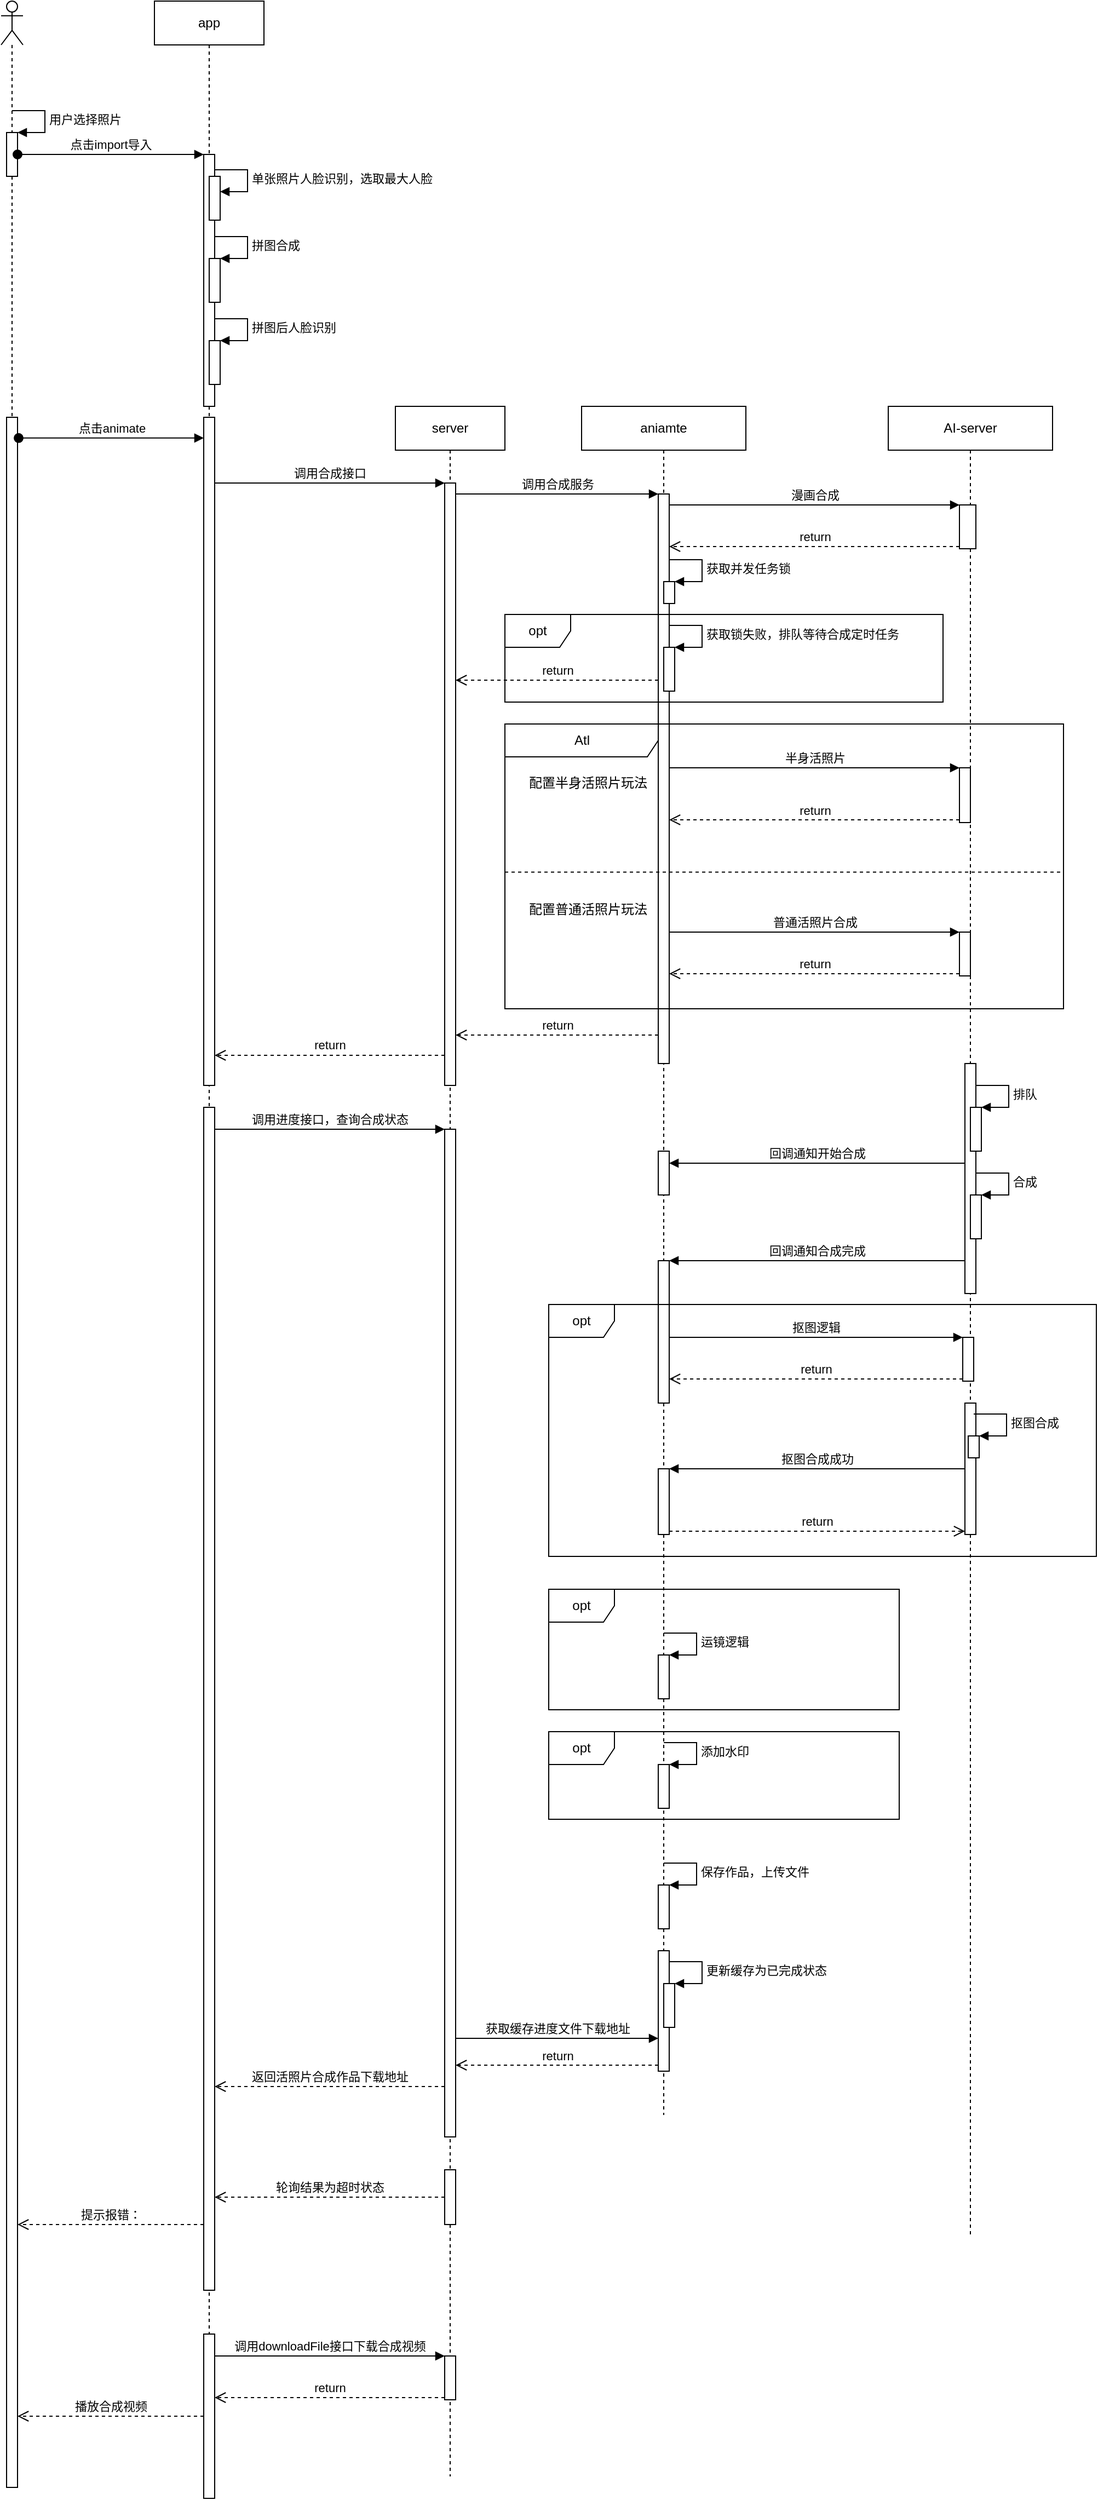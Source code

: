 <mxfile version="20.2.4" type="github">
  <diagram id="kgpKYQtTHZ0yAKxKKP6v" name="Page-1">
    <mxGraphModel dx="1166" dy="1574" grid="1" gridSize="10" guides="1" tooltips="1" connect="1" arrows="1" fold="1" page="1" pageScale="1" pageWidth="850" pageHeight="1100" math="0" shadow="0">
      <root>
        <mxCell id="0" />
        <mxCell id="1" parent="0" />
        <mxCell id="u79UOQJMdPNoBrVsTCho-1" value="app" style="shape=umlLifeline;perimeter=lifelinePerimeter;whiteSpace=wrap;html=1;container=1;collapsible=0;recursiveResize=0;outlineConnect=0;" parent="1" vertex="1">
          <mxGeometry x="170" y="-300" width="100" height="2260" as="geometry" />
        </mxCell>
        <mxCell id="u79UOQJMdPNoBrVsTCho-40" value="" style="html=1;points=[];perimeter=orthogonalPerimeter;" parent="u79UOQJMdPNoBrVsTCho-1" vertex="1">
          <mxGeometry x="45" y="380" width="10" height="610" as="geometry" />
        </mxCell>
        <mxCell id="u79UOQJMdPNoBrVsTCho-110" value="" style="html=1;points=[];perimeter=orthogonalPerimeter;" parent="u79UOQJMdPNoBrVsTCho-1" vertex="1">
          <mxGeometry x="45" y="1010" width="10" height="1080" as="geometry" />
        </mxCell>
        <mxCell id="5A6tOy5ZmiSLIlXqqt9k-7" value="" style="html=1;points=[];perimeter=orthogonalPerimeter;" vertex="1" parent="u79UOQJMdPNoBrVsTCho-1">
          <mxGeometry x="45" y="140" width="10" height="230" as="geometry" />
        </mxCell>
        <mxCell id="5A6tOy5ZmiSLIlXqqt9k-9" value="" style="html=1;points=[];perimeter=orthogonalPerimeter;" vertex="1" parent="u79UOQJMdPNoBrVsTCho-1">
          <mxGeometry x="50" y="160" width="10" height="40" as="geometry" />
        </mxCell>
        <mxCell id="5A6tOy5ZmiSLIlXqqt9k-10" value="单张照片人脸识别，选取最大人脸" style="edgeStyle=orthogonalEdgeStyle;html=1;align=left;spacingLeft=2;endArrow=block;rounded=0;entryX=1;entryY=0;" edge="1" parent="u79UOQJMdPNoBrVsTCho-1">
          <mxGeometry relative="1" as="geometry">
            <mxPoint x="55" y="154" as="sourcePoint" />
            <Array as="points">
              <mxPoint x="85" y="154" />
            </Array>
            <mxPoint x="60" y="174" as="targetPoint" />
          </mxGeometry>
        </mxCell>
        <mxCell id="5A6tOy5ZmiSLIlXqqt9k-22" value="" style="html=1;points=[];perimeter=orthogonalPerimeter;" vertex="1" parent="u79UOQJMdPNoBrVsTCho-1">
          <mxGeometry x="45" y="2130" width="10" height="150" as="geometry" />
        </mxCell>
        <mxCell id="5A6tOy5ZmiSLIlXqqt9k-24" value="" style="html=1;points=[];perimeter=orthogonalPerimeter;" vertex="1" parent="u79UOQJMdPNoBrVsTCho-1">
          <mxGeometry x="50" y="235" width="10" height="40" as="geometry" />
        </mxCell>
        <mxCell id="5A6tOy5ZmiSLIlXqqt9k-25" value="拼图合成" style="edgeStyle=orthogonalEdgeStyle;html=1;align=left;spacingLeft=2;endArrow=block;rounded=0;entryX=1;entryY=0;" edge="1" target="5A6tOy5ZmiSLIlXqqt9k-24" parent="u79UOQJMdPNoBrVsTCho-1">
          <mxGeometry relative="1" as="geometry">
            <mxPoint x="55" y="215" as="sourcePoint" />
            <Array as="points">
              <mxPoint x="85" y="215" />
            </Array>
          </mxGeometry>
        </mxCell>
        <mxCell id="5A6tOy5ZmiSLIlXqqt9k-26" value="" style="html=1;points=[];perimeter=orthogonalPerimeter;" vertex="1" parent="u79UOQJMdPNoBrVsTCho-1">
          <mxGeometry x="50" y="310" width="10" height="40" as="geometry" />
        </mxCell>
        <mxCell id="5A6tOy5ZmiSLIlXqqt9k-27" value="拼图后人脸识别" style="edgeStyle=orthogonalEdgeStyle;html=1;align=left;spacingLeft=2;endArrow=block;rounded=0;entryX=1;entryY=0;" edge="1" target="5A6tOy5ZmiSLIlXqqt9k-26" parent="u79UOQJMdPNoBrVsTCho-1">
          <mxGeometry relative="1" as="geometry">
            <mxPoint x="55" y="290" as="sourcePoint" />
            <Array as="points">
              <mxPoint x="85" y="290" />
            </Array>
          </mxGeometry>
        </mxCell>
        <mxCell id="u79UOQJMdPNoBrVsTCho-8" value="server" style="shape=umlLifeline;perimeter=lifelinePerimeter;whiteSpace=wrap;html=1;container=1;collapsible=0;recursiveResize=0;outlineConnect=0;" parent="1" vertex="1">
          <mxGeometry x="390" y="70" width="100" height="1890" as="geometry" />
        </mxCell>
        <mxCell id="u79UOQJMdPNoBrVsTCho-42" value="" style="html=1;points=[];perimeter=orthogonalPerimeter;" parent="u79UOQJMdPNoBrVsTCho-8" vertex="1">
          <mxGeometry x="45" y="70" width="10" height="550" as="geometry" />
        </mxCell>
        <mxCell id="u79UOQJMdPNoBrVsTCho-111" value="" style="html=1;points=[];perimeter=orthogonalPerimeter;" parent="u79UOQJMdPNoBrVsTCho-8" vertex="1">
          <mxGeometry x="45" y="660" width="10" height="920" as="geometry" />
        </mxCell>
        <mxCell id="5A6tOy5ZmiSLIlXqqt9k-19" value="" style="html=1;points=[];perimeter=orthogonalPerimeter;" vertex="1" parent="u79UOQJMdPNoBrVsTCho-8">
          <mxGeometry x="45" y="1780" width="10" height="40" as="geometry" />
        </mxCell>
        <mxCell id="5A6tOy5ZmiSLIlXqqt9k-28" value="" style="html=1;points=[];perimeter=orthogonalPerimeter;" vertex="1" parent="u79UOQJMdPNoBrVsTCho-8">
          <mxGeometry x="45" y="1610" width="10" height="50" as="geometry" />
        </mxCell>
        <mxCell id="u79UOQJMdPNoBrVsTCho-12" value="aniamte" style="shape=umlLifeline;perimeter=lifelinePerimeter;whiteSpace=wrap;html=1;container=1;collapsible=0;recursiveResize=0;outlineConnect=0;" parent="1" vertex="1">
          <mxGeometry x="560" y="70" width="150" height="1560" as="geometry" />
        </mxCell>
        <mxCell id="u79UOQJMdPNoBrVsTCho-48" value="" style="html=1;points=[];perimeter=orthogonalPerimeter;" parent="u79UOQJMdPNoBrVsTCho-12" vertex="1">
          <mxGeometry x="70" y="80" width="10" height="520" as="geometry" />
        </mxCell>
        <mxCell id="u79UOQJMdPNoBrVsTCho-124" value="" style="html=1;points=[];perimeter=orthogonalPerimeter;" parent="u79UOQJMdPNoBrVsTCho-12" vertex="1">
          <mxGeometry x="70" y="680" width="10" height="40" as="geometry" />
        </mxCell>
        <mxCell id="u79UOQJMdPNoBrVsTCho-132" value="" style="html=1;points=[];perimeter=orthogonalPerimeter;" parent="u79UOQJMdPNoBrVsTCho-12" vertex="1">
          <mxGeometry x="70" y="780" width="10" height="130" as="geometry" />
        </mxCell>
        <mxCell id="u79UOQJMdPNoBrVsTCho-137" value="" style="html=1;points=[];perimeter=orthogonalPerimeter;" parent="u79UOQJMdPNoBrVsTCho-12" vertex="1">
          <mxGeometry x="75" y="160" width="10" height="20" as="geometry" />
        </mxCell>
        <mxCell id="u79UOQJMdPNoBrVsTCho-138" value="获取并发任务锁" style="edgeStyle=orthogonalEdgeStyle;html=1;align=left;spacingLeft=2;endArrow=block;rounded=0;entryX=1;entryY=0;" parent="u79UOQJMdPNoBrVsTCho-12" target="u79UOQJMdPNoBrVsTCho-137" edge="1">
          <mxGeometry relative="1" as="geometry">
            <mxPoint x="80" y="140" as="sourcePoint" />
            <Array as="points">
              <mxPoint x="110" y="140" />
            </Array>
          </mxGeometry>
        </mxCell>
        <mxCell id="u79UOQJMdPNoBrVsTCho-145" value="" style="html=1;points=[];perimeter=orthogonalPerimeter;" parent="u79UOQJMdPNoBrVsTCho-12" vertex="1">
          <mxGeometry x="75" y="220" width="10" height="40" as="geometry" />
        </mxCell>
        <mxCell id="u79UOQJMdPNoBrVsTCho-146" value="获取锁失败，排队等待合成定时任务" style="edgeStyle=orthogonalEdgeStyle;html=1;align=left;spacingLeft=2;endArrow=block;rounded=0;entryX=1;entryY=0;" parent="u79UOQJMdPNoBrVsTCho-12" target="u79UOQJMdPNoBrVsTCho-145" edge="1">
          <mxGeometry relative="1" as="geometry">
            <mxPoint x="80" y="200" as="sourcePoint" />
            <Array as="points">
              <mxPoint x="110" y="200" />
            </Array>
          </mxGeometry>
        </mxCell>
        <mxCell id="u79UOQJMdPNoBrVsTCho-163" value="" style="html=1;points=[];perimeter=orthogonalPerimeter;" parent="u79UOQJMdPNoBrVsTCho-12" vertex="1">
          <mxGeometry x="70" y="970" width="10" height="60" as="geometry" />
        </mxCell>
        <mxCell id="u79UOQJMdPNoBrVsTCho-176" value="" style="html=1;points=[];perimeter=orthogonalPerimeter;" parent="u79UOQJMdPNoBrVsTCho-12" vertex="1">
          <mxGeometry x="70" y="1140" width="10" height="40" as="geometry" />
        </mxCell>
        <mxCell id="u79UOQJMdPNoBrVsTCho-177" value="运镜逻辑" style="edgeStyle=orthogonalEdgeStyle;html=1;align=left;spacingLeft=2;endArrow=block;rounded=0;entryX=1;entryY=0;" parent="u79UOQJMdPNoBrVsTCho-12" target="u79UOQJMdPNoBrVsTCho-176" edge="1">
          <mxGeometry relative="1" as="geometry">
            <mxPoint x="75" y="1120" as="sourcePoint" />
            <Array as="points">
              <mxPoint x="105" y="1120" />
            </Array>
          </mxGeometry>
        </mxCell>
        <mxCell id="u79UOQJMdPNoBrVsTCho-178" value="" style="html=1;points=[];perimeter=orthogonalPerimeter;" parent="u79UOQJMdPNoBrVsTCho-12" vertex="1">
          <mxGeometry x="70" y="1240" width="10" height="40" as="geometry" />
        </mxCell>
        <mxCell id="u79UOQJMdPNoBrVsTCho-179" value="添加水印" style="edgeStyle=orthogonalEdgeStyle;html=1;align=left;spacingLeft=2;endArrow=block;rounded=0;entryX=1;entryY=0;" parent="u79UOQJMdPNoBrVsTCho-12" target="u79UOQJMdPNoBrVsTCho-178" edge="1">
          <mxGeometry relative="1" as="geometry">
            <mxPoint x="75" y="1220" as="sourcePoint" />
            <Array as="points">
              <mxPoint x="105" y="1220" />
            </Array>
          </mxGeometry>
        </mxCell>
        <mxCell id="u79UOQJMdPNoBrVsTCho-183" value="" style="html=1;points=[];perimeter=orthogonalPerimeter;" parent="u79UOQJMdPNoBrVsTCho-12" vertex="1">
          <mxGeometry x="70" y="1350" width="10" height="40" as="geometry" />
        </mxCell>
        <mxCell id="u79UOQJMdPNoBrVsTCho-184" value="保存作品，上传文件" style="edgeStyle=orthogonalEdgeStyle;html=1;align=left;spacingLeft=2;endArrow=block;rounded=0;entryX=1;entryY=0;" parent="u79UOQJMdPNoBrVsTCho-12" target="u79UOQJMdPNoBrVsTCho-183" edge="1">
          <mxGeometry relative="1" as="geometry">
            <mxPoint x="75" y="1330" as="sourcePoint" />
            <Array as="points">
              <mxPoint x="105" y="1330" />
            </Array>
          </mxGeometry>
        </mxCell>
        <mxCell id="u79UOQJMdPNoBrVsTCho-191" value="" style="html=1;points=[];perimeter=orthogonalPerimeter;" parent="u79UOQJMdPNoBrVsTCho-12" vertex="1">
          <mxGeometry x="70" y="1410" width="10" height="110" as="geometry" />
        </mxCell>
        <mxCell id="u79UOQJMdPNoBrVsTCho-196" value="" style="html=1;points=[];perimeter=orthogonalPerimeter;" parent="u79UOQJMdPNoBrVsTCho-12" vertex="1">
          <mxGeometry x="75" y="1440" width="10" height="40" as="geometry" />
        </mxCell>
        <mxCell id="u79UOQJMdPNoBrVsTCho-197" value="更新缓存为已完成状态" style="edgeStyle=orthogonalEdgeStyle;html=1;align=left;spacingLeft=2;endArrow=block;rounded=0;entryX=1;entryY=0;" parent="u79UOQJMdPNoBrVsTCho-12" target="u79UOQJMdPNoBrVsTCho-196" edge="1">
          <mxGeometry relative="1" as="geometry">
            <mxPoint x="80" y="1420" as="sourcePoint" />
            <Array as="points">
              <mxPoint x="110" y="1420" />
            </Array>
          </mxGeometry>
        </mxCell>
        <mxCell id="u79UOQJMdPNoBrVsTCho-25" value="" style="shape=umlLifeline;participant=umlActor;perimeter=lifelinePerimeter;whiteSpace=wrap;html=1;container=1;collapsible=0;recursiveResize=0;verticalAlign=top;spacingTop=36;outlineConnect=0;" parent="1" vertex="1">
          <mxGeometry x="30" y="-300" width="20" height="2270" as="geometry" />
        </mxCell>
        <mxCell id="u79UOQJMdPNoBrVsTCho-38" value="" style="html=1;points=[];perimeter=orthogonalPerimeter;" parent="u79UOQJMdPNoBrVsTCho-25" vertex="1">
          <mxGeometry x="5" y="380" width="10" height="1890" as="geometry" />
        </mxCell>
        <mxCell id="5A6tOy5ZmiSLIlXqqt9k-2" value="" style="html=1;points=[];perimeter=orthogonalPerimeter;" vertex="1" parent="u79UOQJMdPNoBrVsTCho-25">
          <mxGeometry x="5" y="120" width="10" height="40" as="geometry" />
        </mxCell>
        <mxCell id="5A6tOy5ZmiSLIlXqqt9k-3" value="用户选择照片" style="edgeStyle=orthogonalEdgeStyle;html=1;align=left;spacingLeft=2;endArrow=block;rounded=0;entryX=1;entryY=0;" edge="1" target="5A6tOy5ZmiSLIlXqqt9k-2" parent="u79UOQJMdPNoBrVsTCho-25">
          <mxGeometry relative="1" as="geometry">
            <mxPoint x="10" y="100" as="sourcePoint" />
            <Array as="points">
              <mxPoint x="40" y="100" />
            </Array>
          </mxGeometry>
        </mxCell>
        <mxCell id="u79UOQJMdPNoBrVsTCho-39" value="AI-server" style="shape=umlLifeline;perimeter=lifelinePerimeter;whiteSpace=wrap;html=1;container=1;collapsible=0;recursiveResize=0;outlineConnect=0;" parent="1" vertex="1">
          <mxGeometry x="840" y="70" width="150" height="1670" as="geometry" />
        </mxCell>
        <mxCell id="u79UOQJMdPNoBrVsTCho-58" value="" style="html=1;points=[];perimeter=orthogonalPerimeter;" parent="u79UOQJMdPNoBrVsTCho-39" vertex="1">
          <mxGeometry x="65" y="90" width="15" height="40" as="geometry" />
        </mxCell>
        <mxCell id="u79UOQJMdPNoBrVsTCho-80" value="" style="html=1;points=[];perimeter=orthogonalPerimeter;" parent="u79UOQJMdPNoBrVsTCho-39" vertex="1">
          <mxGeometry x="65" y="480" width="10" height="40" as="geometry" />
        </mxCell>
        <mxCell id="u79UOQJMdPNoBrVsTCho-98" value="" style="html=1;points=[];perimeter=orthogonalPerimeter;" parent="u79UOQJMdPNoBrVsTCho-39" vertex="1">
          <mxGeometry x="65" y="330" width="10" height="50" as="geometry" />
        </mxCell>
        <mxCell id="u79UOQJMdPNoBrVsTCho-103" value="Atl" style="shape=umlFrame;tabWidth=110;tabHeight=30;tabPosition=left;html=1;boundedLbl=1;labelInHeader=1;width=140;height=30;" parent="u79UOQJMdPNoBrVsTCho-39" vertex="1">
          <mxGeometry x="-350" y="290" width="510" height="260" as="geometry" />
        </mxCell>
        <mxCell id="u79UOQJMdPNoBrVsTCho-104" value="配置半身活照片玩法" style="text" parent="u79UOQJMdPNoBrVsTCho-103" vertex="1">
          <mxGeometry width="100" height="20" relative="1" as="geometry">
            <mxPoint x="20" y="40" as="offset" />
          </mxGeometry>
        </mxCell>
        <mxCell id="u79UOQJMdPNoBrVsTCho-105" value="配置普通活照片玩法" style="line;strokeWidth=1;dashed=1;labelPosition=center;verticalLabelPosition=bottom;align=left;verticalAlign=top;spacingLeft=20;spacingTop=15;" parent="u79UOQJMdPNoBrVsTCho-103" vertex="1">
          <mxGeometry y="130" width="510" height="10.4" as="geometry" />
        </mxCell>
        <mxCell id="u79UOQJMdPNoBrVsTCho-117" value="" style="html=1;points=[];perimeter=orthogonalPerimeter;" parent="u79UOQJMdPNoBrVsTCho-39" vertex="1">
          <mxGeometry x="70" y="600" width="10" height="210" as="geometry" />
        </mxCell>
        <mxCell id="u79UOQJMdPNoBrVsTCho-118" value="" style="html=1;points=[];perimeter=orthogonalPerimeter;" parent="u79UOQJMdPNoBrVsTCho-39" vertex="1">
          <mxGeometry x="75" y="640" width="10" height="40" as="geometry" />
        </mxCell>
        <mxCell id="u79UOQJMdPNoBrVsTCho-119" value="排队" style="edgeStyle=orthogonalEdgeStyle;html=1;align=left;spacingLeft=2;endArrow=block;rounded=0;entryX=1;entryY=0;" parent="u79UOQJMdPNoBrVsTCho-39" target="u79UOQJMdPNoBrVsTCho-118" edge="1">
          <mxGeometry relative="1" as="geometry">
            <mxPoint x="80" y="620" as="sourcePoint" />
            <Array as="points">
              <mxPoint x="110" y="620" />
            </Array>
          </mxGeometry>
        </mxCell>
        <mxCell id="u79UOQJMdPNoBrVsTCho-122" value="" style="html=1;points=[];perimeter=orthogonalPerimeter;" parent="u79UOQJMdPNoBrVsTCho-39" vertex="1">
          <mxGeometry x="75" y="720" width="10" height="40" as="geometry" />
        </mxCell>
        <mxCell id="u79UOQJMdPNoBrVsTCho-123" value="合成" style="edgeStyle=orthogonalEdgeStyle;html=1;align=left;spacingLeft=2;endArrow=block;rounded=0;entryX=1;entryY=0;" parent="u79UOQJMdPNoBrVsTCho-39" target="u79UOQJMdPNoBrVsTCho-122" edge="1">
          <mxGeometry relative="1" as="geometry">
            <mxPoint x="80" y="700" as="sourcePoint" />
            <Array as="points">
              <mxPoint x="110" y="700" />
            </Array>
          </mxGeometry>
        </mxCell>
        <mxCell id="u79UOQJMdPNoBrVsTCho-157" value="" style="html=1;points=[];perimeter=orthogonalPerimeter;" parent="u79UOQJMdPNoBrVsTCho-39" vertex="1">
          <mxGeometry x="68" y="850" width="10" height="40" as="geometry" />
        </mxCell>
        <mxCell id="u79UOQJMdPNoBrVsTCho-166" value="" style="html=1;points=[];perimeter=orthogonalPerimeter;" parent="u79UOQJMdPNoBrVsTCho-39" vertex="1">
          <mxGeometry x="70" y="910" width="10" height="120" as="geometry" />
        </mxCell>
        <mxCell id="u79UOQJMdPNoBrVsTCho-167" value="" style="html=1;points=[];perimeter=orthogonalPerimeter;" parent="u79UOQJMdPNoBrVsTCho-39" vertex="1">
          <mxGeometry x="73" y="940" width="10" height="20" as="geometry" />
        </mxCell>
        <mxCell id="u79UOQJMdPNoBrVsTCho-168" value="抠图合成" style="edgeStyle=orthogonalEdgeStyle;html=1;align=left;spacingLeft=2;endArrow=block;rounded=0;entryX=1;entryY=0;" parent="u79UOQJMdPNoBrVsTCho-39" target="u79UOQJMdPNoBrVsTCho-167" edge="1">
          <mxGeometry relative="1" as="geometry">
            <mxPoint x="78" y="920" as="sourcePoint" />
            <Array as="points">
              <mxPoint x="108" y="920" />
            </Array>
          </mxGeometry>
        </mxCell>
        <mxCell id="u79UOQJMdPNoBrVsTCho-41" value="点击animate" style="html=1;verticalAlign=bottom;startArrow=oval;endArrow=block;startSize=8;rounded=0;exitX=1.1;exitY=0.01;exitDx=0;exitDy=0;exitPerimeter=0;" parent="1" source="u79UOQJMdPNoBrVsTCho-38" target="u79UOQJMdPNoBrVsTCho-40" edge="1">
          <mxGeometry relative="1" as="geometry">
            <mxPoint x="155" y="170" as="sourcePoint" />
          </mxGeometry>
        </mxCell>
        <mxCell id="u79UOQJMdPNoBrVsTCho-43" value="调用合成接口" style="html=1;verticalAlign=bottom;endArrow=block;entryX=0;entryY=0;rounded=0;" parent="1" source="u79UOQJMdPNoBrVsTCho-40" target="u79UOQJMdPNoBrVsTCho-42" edge="1">
          <mxGeometry relative="1" as="geometry">
            <mxPoint x="355" y="180" as="sourcePoint" />
          </mxGeometry>
        </mxCell>
        <mxCell id="u79UOQJMdPNoBrVsTCho-44" value="return" style="html=1;verticalAlign=bottom;endArrow=open;dashed=1;endSize=8;exitX=0;exitY=0.95;rounded=0;" parent="1" source="u79UOQJMdPNoBrVsTCho-42" target="u79UOQJMdPNoBrVsTCho-40" edge="1">
          <mxGeometry relative="1" as="geometry">
            <mxPoint x="250" y="674" as="targetPoint" />
          </mxGeometry>
        </mxCell>
        <mxCell id="u79UOQJMdPNoBrVsTCho-49" value="调用合成服务" style="html=1;verticalAlign=bottom;endArrow=block;entryX=0;entryY=0;rounded=0;" parent="1" source="u79UOQJMdPNoBrVsTCho-42" target="u79UOQJMdPNoBrVsTCho-48" edge="1">
          <mxGeometry relative="1" as="geometry">
            <mxPoint x="535" y="200" as="sourcePoint" />
          </mxGeometry>
        </mxCell>
        <mxCell id="u79UOQJMdPNoBrVsTCho-50" value="return" style="html=1;verticalAlign=bottom;endArrow=open;dashed=1;endSize=8;exitX=0;exitY=0.95;rounded=0;" parent="1" source="u79UOQJMdPNoBrVsTCho-48" target="u79UOQJMdPNoBrVsTCho-42" edge="1">
          <mxGeometry relative="1" as="geometry">
            <mxPoint x="535" y="276" as="targetPoint" />
          </mxGeometry>
        </mxCell>
        <mxCell id="u79UOQJMdPNoBrVsTCho-59" value="漫画合成" style="html=1;verticalAlign=bottom;endArrow=block;entryX=0;entryY=0;rounded=0;" parent="1" source="u79UOQJMdPNoBrVsTCho-48" target="u79UOQJMdPNoBrVsTCho-58" edge="1">
          <mxGeometry relative="1" as="geometry">
            <mxPoint x="705" y="200" as="sourcePoint" />
          </mxGeometry>
        </mxCell>
        <mxCell id="u79UOQJMdPNoBrVsTCho-60" value="return" style="html=1;verticalAlign=bottom;endArrow=open;dashed=1;endSize=8;exitX=0;exitY=0.95;rounded=0;" parent="1" source="u79UOQJMdPNoBrVsTCho-58" target="u79UOQJMdPNoBrVsTCho-48" edge="1">
          <mxGeometry relative="1" as="geometry">
            <mxPoint x="640" y="270" as="targetPoint" />
          </mxGeometry>
        </mxCell>
        <mxCell id="u79UOQJMdPNoBrVsTCho-81" value="普通活照片合成" style="html=1;verticalAlign=bottom;endArrow=block;entryX=0;entryY=0;rounded=0;" parent="1" source="u79UOQJMdPNoBrVsTCho-48" target="u79UOQJMdPNoBrVsTCho-80" edge="1">
          <mxGeometry relative="1" as="geometry">
            <mxPoint x="705" y="460" as="sourcePoint" />
          </mxGeometry>
        </mxCell>
        <mxCell id="u79UOQJMdPNoBrVsTCho-82" value="return" style="html=1;verticalAlign=bottom;endArrow=open;dashed=1;endSize=8;exitX=0;exitY=0.95;rounded=0;" parent="1" source="u79UOQJMdPNoBrVsTCho-80" target="u79UOQJMdPNoBrVsTCho-48" edge="1">
          <mxGeometry relative="1" as="geometry">
            <mxPoint x="705" y="536" as="targetPoint" />
          </mxGeometry>
        </mxCell>
        <mxCell id="u79UOQJMdPNoBrVsTCho-99" value="半身活照片" style="html=1;verticalAlign=bottom;endArrow=block;entryX=0;entryY=0;rounded=0;" parent="1" source="u79UOQJMdPNoBrVsTCho-48" target="u79UOQJMdPNoBrVsTCho-98" edge="1">
          <mxGeometry relative="1" as="geometry">
            <mxPoint x="640" y="380" as="sourcePoint" />
          </mxGeometry>
        </mxCell>
        <mxCell id="u79UOQJMdPNoBrVsTCho-100" value="return" style="html=1;verticalAlign=bottom;endArrow=open;dashed=1;endSize=8;exitX=0;exitY=0.95;rounded=0;" parent="1" source="u79UOQJMdPNoBrVsTCho-98" target="u79UOQJMdPNoBrVsTCho-48" edge="1">
          <mxGeometry relative="1" as="geometry">
            <mxPoint x="670" y="456" as="targetPoint" />
          </mxGeometry>
        </mxCell>
        <mxCell id="u79UOQJMdPNoBrVsTCho-112" value="调用进度接口，查询合成状态" style="html=1;verticalAlign=bottom;endArrow=block;entryX=0;entryY=0;rounded=0;" parent="1" source="u79UOQJMdPNoBrVsTCho-110" target="u79UOQJMdPNoBrVsTCho-111" edge="1">
          <mxGeometry relative="1" as="geometry">
            <mxPoint x="355" y="740" as="sourcePoint" />
          </mxGeometry>
        </mxCell>
        <mxCell id="u79UOQJMdPNoBrVsTCho-113" value="返回活照片合成作品下载地址" style="html=1;verticalAlign=bottom;endArrow=open;dashed=1;endSize=8;exitX=0;exitY=0.95;rounded=0;" parent="1" source="u79UOQJMdPNoBrVsTCho-111" target="u79UOQJMdPNoBrVsTCho-110" edge="1">
          <mxGeometry relative="1" as="geometry">
            <mxPoint x="355" y="816" as="targetPoint" />
          </mxGeometry>
        </mxCell>
        <mxCell id="u79UOQJMdPNoBrVsTCho-125" value="回调通知开始合成" style="html=1;verticalAlign=bottom;endArrow=block;entryX=1;entryY=0;rounded=0;" parent="1" edge="1">
          <mxGeometry relative="1" as="geometry">
            <mxPoint x="910" y="761" as="sourcePoint" />
            <mxPoint x="640" y="761" as="targetPoint" />
          </mxGeometry>
        </mxCell>
        <mxCell id="u79UOQJMdPNoBrVsTCho-133" value="回调通知合成完成" style="html=1;verticalAlign=bottom;endArrow=block;entryX=1;entryY=0;rounded=0;" parent="1" source="u79UOQJMdPNoBrVsTCho-117" target="u79UOQJMdPNoBrVsTCho-132" edge="1">
          <mxGeometry relative="1" as="geometry">
            <mxPoint x="700" y="850" as="sourcePoint" />
          </mxGeometry>
        </mxCell>
        <mxCell id="u79UOQJMdPNoBrVsTCho-147" value="return" style="html=1;verticalAlign=bottom;endArrow=open;dashed=1;endSize=8;rounded=0;" parent="1" target="u79UOQJMdPNoBrVsTCho-42" edge="1">
          <mxGeometry relative="1" as="geometry">
            <mxPoint x="630" y="320" as="sourcePoint" />
            <mxPoint x="550" y="320" as="targetPoint" />
          </mxGeometry>
        </mxCell>
        <mxCell id="u79UOQJMdPNoBrVsTCho-156" value="opt" style="shape=umlFrame;whiteSpace=wrap;html=1;" parent="1" vertex="1">
          <mxGeometry x="490" y="260" width="400" height="80" as="geometry" />
        </mxCell>
        <mxCell id="u79UOQJMdPNoBrVsTCho-159" value="return" style="html=1;verticalAlign=bottom;endArrow=open;dashed=1;endSize=8;exitX=0;exitY=0.95;rounded=0;" parent="1" source="u79UOQJMdPNoBrVsTCho-157" target="u79UOQJMdPNoBrVsTCho-132" edge="1">
          <mxGeometry relative="1" as="geometry">
            <mxPoint x="838" y="996" as="targetPoint" />
          </mxGeometry>
        </mxCell>
        <mxCell id="u79UOQJMdPNoBrVsTCho-158" value="抠图逻辑" style="html=1;verticalAlign=bottom;endArrow=block;entryX=0;entryY=0;rounded=0;" parent="1" source="u79UOQJMdPNoBrVsTCho-132" target="u79UOQJMdPNoBrVsTCho-157" edge="1">
          <mxGeometry relative="1" as="geometry">
            <mxPoint x="838" y="920" as="sourcePoint" />
          </mxGeometry>
        </mxCell>
        <mxCell id="u79UOQJMdPNoBrVsTCho-164" value="抠图合成成功" style="html=1;verticalAlign=bottom;endArrow=block;entryX=1;entryY=0;rounded=0;" parent="1" source="u79UOQJMdPNoBrVsTCho-166" target="u79UOQJMdPNoBrVsTCho-163" edge="1">
          <mxGeometry relative="1" as="geometry">
            <mxPoint x="705" y="1000" as="sourcePoint" />
          </mxGeometry>
        </mxCell>
        <mxCell id="u79UOQJMdPNoBrVsTCho-165" value="return" style="html=1;verticalAlign=bottom;endArrow=open;dashed=1;endSize=8;exitX=1;exitY=0.95;rounded=0;" parent="1" source="u79UOQJMdPNoBrVsTCho-163" target="u79UOQJMdPNoBrVsTCho-166" edge="1">
          <mxGeometry relative="1" as="geometry">
            <mxPoint x="705" y="1057" as="targetPoint" />
          </mxGeometry>
        </mxCell>
        <mxCell id="u79UOQJMdPNoBrVsTCho-169" value="opt" style="shape=umlFrame;whiteSpace=wrap;html=1;" parent="1" vertex="1">
          <mxGeometry x="530" y="890" width="500" height="230" as="geometry" />
        </mxCell>
        <mxCell id="u79UOQJMdPNoBrVsTCho-180" value="opt" style="shape=umlFrame;whiteSpace=wrap;html=1;" parent="1" vertex="1">
          <mxGeometry x="530" y="1150" width="320" height="110" as="geometry" />
        </mxCell>
        <mxCell id="u79UOQJMdPNoBrVsTCho-182" value="opt" style="shape=umlFrame;whiteSpace=wrap;html=1;" parent="1" vertex="1">
          <mxGeometry x="530" y="1280" width="320" height="80" as="geometry" />
        </mxCell>
        <mxCell id="u79UOQJMdPNoBrVsTCho-192" value="获取缓存进度文件下载地址" style="html=1;verticalAlign=bottom;endArrow=block;rounded=0;" parent="1" source="u79UOQJMdPNoBrVsTCho-111" target="u79UOQJMdPNoBrVsTCho-191" edge="1">
          <mxGeometry relative="1" as="geometry">
            <mxPoint x="560" y="1480" as="sourcePoint" />
            <Array as="points">
              <mxPoint x="510" y="1560" />
            </Array>
          </mxGeometry>
        </mxCell>
        <mxCell id="u79UOQJMdPNoBrVsTCho-193" value="return" style="html=1;verticalAlign=bottom;endArrow=open;dashed=1;endSize=8;exitX=0;exitY=0.95;rounded=0;" parent="1" source="u79UOQJMdPNoBrVsTCho-191" target="u79UOQJMdPNoBrVsTCho-111" edge="1">
          <mxGeometry relative="1" as="geometry">
            <mxPoint x="560" y="1556" as="targetPoint" />
          </mxGeometry>
        </mxCell>
        <mxCell id="5A6tOy5ZmiSLIlXqqt9k-8" value="点击import导入" style="html=1;verticalAlign=bottom;startArrow=oval;endArrow=block;startSize=8;rounded=0;" edge="1" target="5A6tOy5ZmiSLIlXqqt9k-7" parent="1" source="5A6tOy5ZmiSLIlXqqt9k-2">
          <mxGeometry relative="1" as="geometry">
            <mxPoint x="155" y="-160" as="sourcePoint" />
          </mxGeometry>
        </mxCell>
        <mxCell id="5A6tOy5ZmiSLIlXqqt9k-20" value="调用downloadFile接口下载合成视频" style="html=1;verticalAlign=bottom;endArrow=block;entryX=0;entryY=0;rounded=0;" edge="1" target="5A6tOy5ZmiSLIlXqqt9k-19" parent="1" source="5A6tOy5ZmiSLIlXqqt9k-22">
          <mxGeometry relative="1" as="geometry">
            <mxPoint x="365" y="1720" as="sourcePoint" />
          </mxGeometry>
        </mxCell>
        <mxCell id="5A6tOy5ZmiSLIlXqqt9k-21" value="return" style="html=1;verticalAlign=bottom;endArrow=open;dashed=1;endSize=8;exitX=0;exitY=0.95;rounded=0;" edge="1" source="5A6tOy5ZmiSLIlXqqt9k-19" parent="1" target="5A6tOy5ZmiSLIlXqqt9k-22">
          <mxGeometry relative="1" as="geometry">
            <mxPoint x="365" y="1796" as="targetPoint" />
          </mxGeometry>
        </mxCell>
        <mxCell id="5A6tOy5ZmiSLIlXqqt9k-23" value="播放合成视频" style="html=1;verticalAlign=bottom;endArrow=open;dashed=1;endSize=8;rounded=0;" edge="1" parent="1" source="5A6tOy5ZmiSLIlXqqt9k-22" target="u79UOQJMdPNoBrVsTCho-38">
          <mxGeometry relative="1" as="geometry">
            <mxPoint x="125" y="1800" as="sourcePoint" />
            <mxPoint x="45" y="1800" as="targetPoint" />
          </mxGeometry>
        </mxCell>
        <mxCell id="5A6tOy5ZmiSLIlXqqt9k-33" value="轮询结果为超时状态" style="html=1;verticalAlign=bottom;endArrow=open;dashed=1;endSize=8;rounded=0;" edge="1" parent="1" source="5A6tOy5ZmiSLIlXqqt9k-28" target="u79UOQJMdPNoBrVsTCho-110">
          <mxGeometry relative="1" as="geometry">
            <mxPoint x="340" y="1690" as="sourcePoint" />
            <mxPoint x="260" y="1690" as="targetPoint" />
          </mxGeometry>
        </mxCell>
        <mxCell id="5A6tOy5ZmiSLIlXqqt9k-34" value="提示报错：" style="html=1;verticalAlign=bottom;endArrow=open;dashed=1;endSize=8;rounded=0;" edge="1" parent="1" source="u79UOQJMdPNoBrVsTCho-110" target="u79UOQJMdPNoBrVsTCho-38">
          <mxGeometry relative="1" as="geometry">
            <mxPoint x="190" y="1720" as="sourcePoint" />
            <mxPoint x="110" y="1720" as="targetPoint" />
            <Array as="points">
              <mxPoint x="190" y="1730" />
            </Array>
          </mxGeometry>
        </mxCell>
      </root>
    </mxGraphModel>
  </diagram>
</mxfile>
